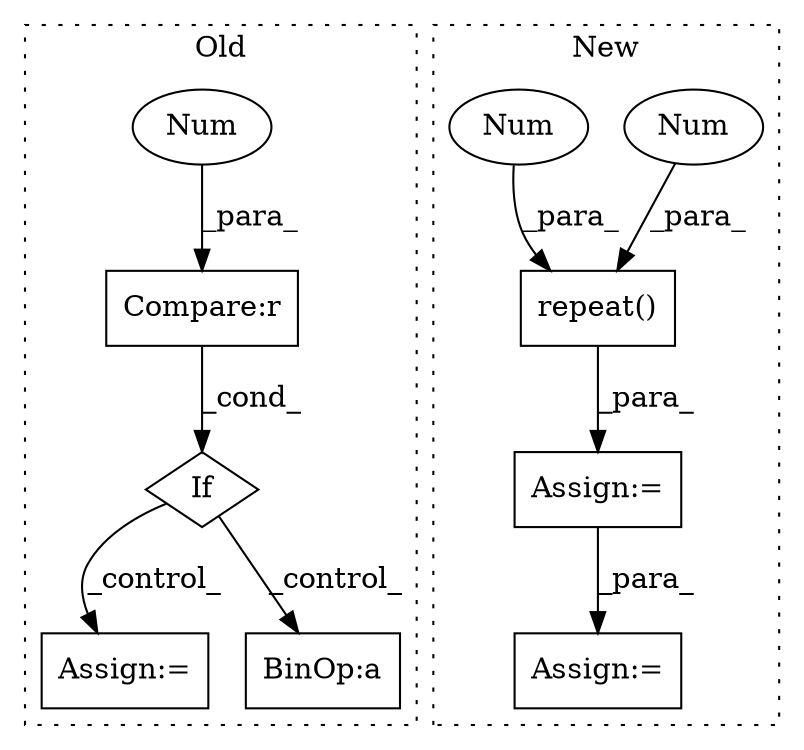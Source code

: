 digraph G {
subgraph cluster0 {
1 [label="If" a="96" s="6868" l="3" shape="diamond"];
3 [label="Compare:r" a="40" s="6871" l="6" shape="box"];
4 [label="Assign:=" a="68" s="6994" l="3" shape="box"];
7 [label="Num" a="76" s="6876" l="1" shape="ellipse"];
8 [label="BinOp:a" a="82" s="6928" l="3" shape="box"];
label = "Old";
style="dotted";
}
subgraph cluster1 {
2 [label="repeat()" a="75" s="6514,6561" l="23,1" shape="box"];
5 [label="Num" a="76" s="6537" l="1" shape="ellipse"];
6 [label="Num" a="76" s="6540" l="1" shape="ellipse"];
9 [label="Assign:=" a="68" s="6590" l="3" shape="box"];
10 [label="Assign:=" a="68" s="6511" l="3" shape="box"];
label = "New";
style="dotted";
}
1 -> 4 [label="_control_"];
1 -> 8 [label="_control_"];
2 -> 10 [label="_para_"];
3 -> 1 [label="_cond_"];
5 -> 2 [label="_para_"];
6 -> 2 [label="_para_"];
7 -> 3 [label="_para_"];
10 -> 9 [label="_para_"];
}